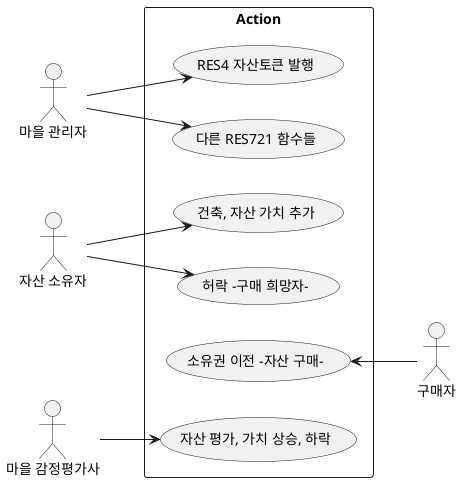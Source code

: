 @startuml
'https://plantuml.com/use-case-diagram

left to right direction

actor :마을 관리자:
actor :자산 소유자:
actor :구매자:
actor :마을 감정평가사:

rectangle Action {
    :마을 관리자: --> (RES4 자산토큰 발행)
    :마을 관리자: --> (다른 RES721 함수들)
    :자산 소유자: --> (건축, 자산 가치 추가)
    :자산 소유자: --> (허락 -구매 희망자-)
     (소유권 이전 -자산 구매-) <-- :구매자:
    :마을 감정평가사: --> (자산 평가, 가치 상승, 하락)
}

@enduml